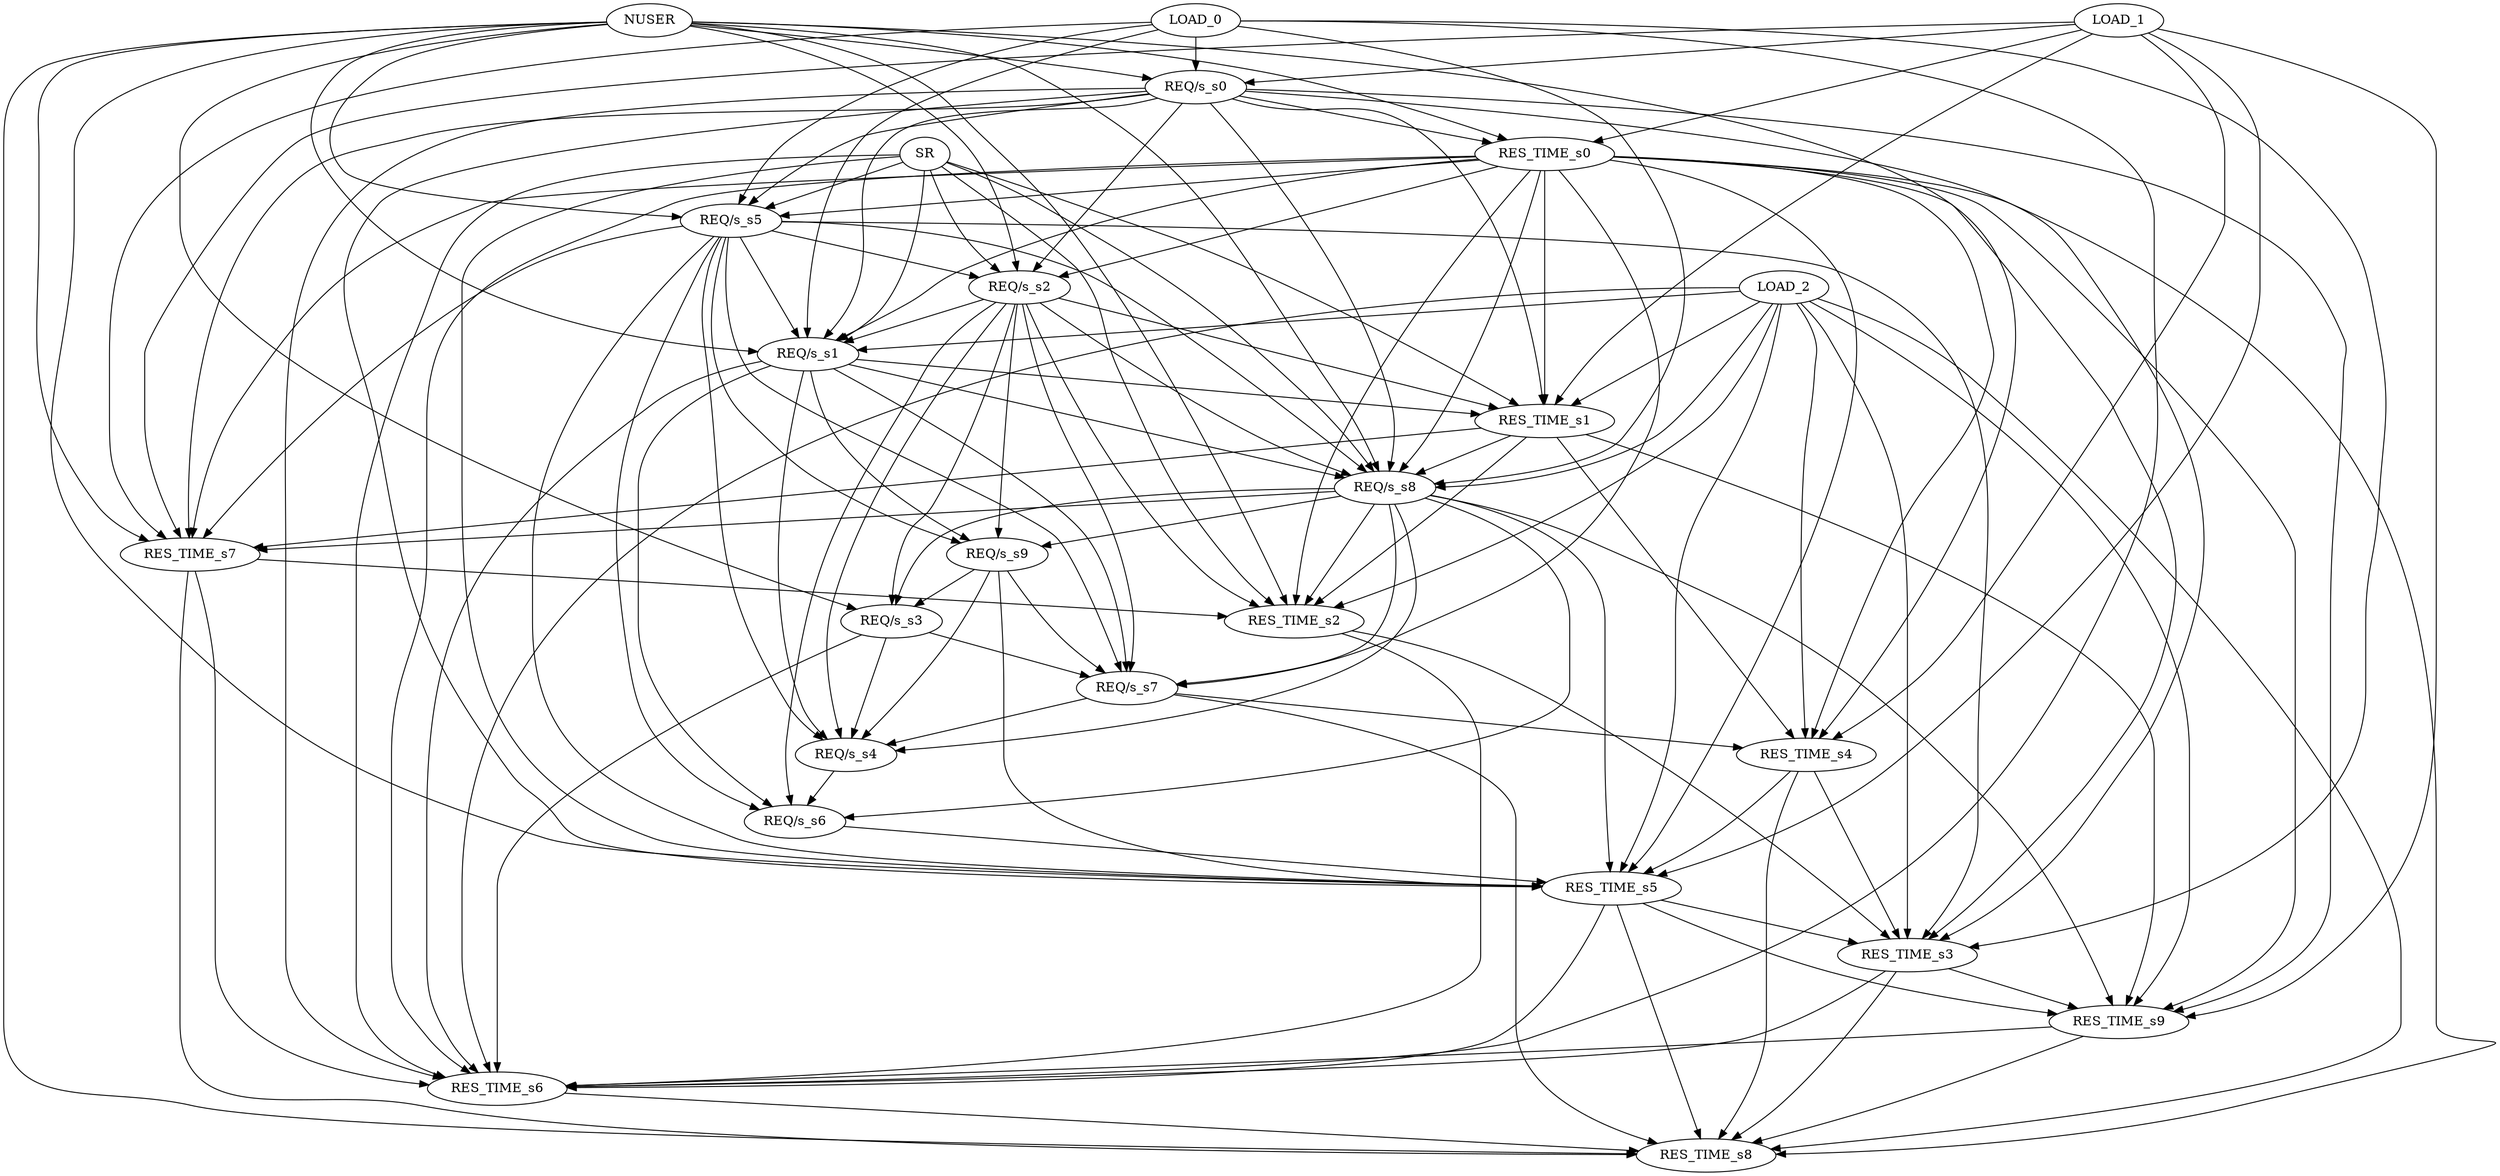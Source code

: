 strict digraph "" {
	NUSER -> "REQ/s_s0";
	NUSER -> "REQ/s_s1";
	NUSER -> "REQ/s_s2";
	NUSER -> "REQ/s_s3";
	NUSER -> "REQ/s_s5";
	NUSER -> "REQ/s_s8";
	NUSER -> RES_TIME_s0;
	NUSER -> RES_TIME_s2;
	NUSER -> RES_TIME_s4;
	NUSER -> RES_TIME_s5;
	NUSER -> RES_TIME_s7;
	NUSER -> RES_TIME_s8;
	LOAD_0 -> "REQ/s_s0";
	LOAD_0 -> "REQ/s_s1";
	LOAD_0 -> "REQ/s_s5";
	LOAD_0 -> "REQ/s_s8";
	LOAD_0 -> RES_TIME_s3;
	LOAD_0 -> RES_TIME_s6;
	LOAD_0 -> RES_TIME_s7;
	LOAD_1 -> "REQ/s_s0";
	LOAD_1 -> RES_TIME_s0;
	LOAD_1 -> RES_TIME_s1;
	LOAD_1 -> RES_TIME_s4;
	LOAD_1 -> RES_TIME_s5;
	LOAD_1 -> RES_TIME_s7;
	LOAD_1 -> RES_TIME_s9;
	LOAD_2 -> "REQ/s_s1";
	LOAD_2 -> "REQ/s_s8";
	LOAD_2 -> RES_TIME_s1;
	LOAD_2 -> RES_TIME_s2;
	LOAD_2 -> RES_TIME_s3;
	LOAD_2 -> RES_TIME_s4;
	LOAD_2 -> RES_TIME_s5;
	LOAD_2 -> RES_TIME_s6;
	LOAD_2 -> RES_TIME_s8;
	LOAD_2 -> RES_TIME_s9;
	SR -> "REQ/s_s1";
	SR -> "REQ/s_s2";
	SR -> "REQ/s_s5";
	SR -> "REQ/s_s8";
	SR -> RES_TIME_s1;
	SR -> RES_TIME_s2;
	SR -> RES_TIME_s5;
	SR -> RES_TIME_s6;
	"REQ/s_s0" -> "REQ/s_s1";
	"REQ/s_s0" -> "REQ/s_s2";
	"REQ/s_s0" -> "REQ/s_s5";
	"REQ/s_s0" -> "REQ/s_s8";
	"REQ/s_s0" -> RES_TIME_s0;
	"REQ/s_s0" -> RES_TIME_s1;
	"REQ/s_s0" -> RES_TIME_s3;
	"REQ/s_s0" -> RES_TIME_s5;
	"REQ/s_s0" -> RES_TIME_s6;
	"REQ/s_s0" -> RES_TIME_s7;
	"REQ/s_s0" -> RES_TIME_s9;
	"REQ/s_s1" -> "REQ/s_s4";
	"REQ/s_s1" -> "REQ/s_s6";
	"REQ/s_s1" -> "REQ/s_s7";
	"REQ/s_s1" -> "REQ/s_s8";
	"REQ/s_s1" -> "REQ/s_s9";
	"REQ/s_s1" -> RES_TIME_s1;
	"REQ/s_s1" -> RES_TIME_s6;
	"REQ/s_s2" -> "REQ/s_s1";
	"REQ/s_s2" -> "REQ/s_s3";
	"REQ/s_s2" -> "REQ/s_s4";
	"REQ/s_s2" -> "REQ/s_s6";
	"REQ/s_s2" -> "REQ/s_s7";
	"REQ/s_s2" -> "REQ/s_s8";
	"REQ/s_s2" -> "REQ/s_s9";
	"REQ/s_s2" -> RES_TIME_s1;
	"REQ/s_s2" -> RES_TIME_s2;
	"REQ/s_s3" -> "REQ/s_s4";
	"REQ/s_s3" -> "REQ/s_s7";
	"REQ/s_s3" -> RES_TIME_s6;
	"REQ/s_s4" -> "REQ/s_s6";
	"REQ/s_s5" -> "REQ/s_s1";
	"REQ/s_s5" -> "REQ/s_s2";
	"REQ/s_s5" -> "REQ/s_s4";
	"REQ/s_s5" -> "REQ/s_s6";
	"REQ/s_s5" -> "REQ/s_s7";
	"REQ/s_s5" -> "REQ/s_s8";
	"REQ/s_s5" -> "REQ/s_s9";
	"REQ/s_s5" -> RES_TIME_s3;
	"REQ/s_s5" -> RES_TIME_s5;
	"REQ/s_s5" -> RES_TIME_s7;
	"REQ/s_s6" -> RES_TIME_s5;
	"REQ/s_s7" -> "REQ/s_s4";
	"REQ/s_s7" -> RES_TIME_s4;
	"REQ/s_s7" -> RES_TIME_s8;
	"REQ/s_s8" -> "REQ/s_s3";
	"REQ/s_s8" -> "REQ/s_s4";
	"REQ/s_s8" -> "REQ/s_s6";
	"REQ/s_s8" -> "REQ/s_s7";
	"REQ/s_s8" -> "REQ/s_s9";
	"REQ/s_s8" -> RES_TIME_s2;
	"REQ/s_s8" -> RES_TIME_s5;
	"REQ/s_s8" -> RES_TIME_s7;
	"REQ/s_s8" -> RES_TIME_s9;
	"REQ/s_s9" -> "REQ/s_s3";
	"REQ/s_s9" -> "REQ/s_s4";
	"REQ/s_s9" -> "REQ/s_s7";
	"REQ/s_s9" -> RES_TIME_s5;
	RES_TIME_s0 -> "REQ/s_s1";
	RES_TIME_s0 -> "REQ/s_s2";
	RES_TIME_s0 -> "REQ/s_s5";
	RES_TIME_s0 -> "REQ/s_s7";
	RES_TIME_s0 -> "REQ/s_s8";
	RES_TIME_s0 -> RES_TIME_s1;
	RES_TIME_s0 -> RES_TIME_s2;
	RES_TIME_s0 -> RES_TIME_s3;
	RES_TIME_s0 -> RES_TIME_s4;
	RES_TIME_s0 -> RES_TIME_s5;
	RES_TIME_s0 -> RES_TIME_s6;
	RES_TIME_s0 -> RES_TIME_s7;
	RES_TIME_s0 -> RES_TIME_s8;
	RES_TIME_s0 -> RES_TIME_s9;
	RES_TIME_s1 -> "REQ/s_s8";
	RES_TIME_s1 -> RES_TIME_s2;
	RES_TIME_s1 -> RES_TIME_s4;
	RES_TIME_s1 -> RES_TIME_s7;
	RES_TIME_s1 -> RES_TIME_s9;
	RES_TIME_s2 -> RES_TIME_s3;
	RES_TIME_s2 -> RES_TIME_s6;
	RES_TIME_s3 -> RES_TIME_s6;
	RES_TIME_s3 -> RES_TIME_s8;
	RES_TIME_s3 -> RES_TIME_s9;
	RES_TIME_s4 -> RES_TIME_s3;
	RES_TIME_s4 -> RES_TIME_s5;
	RES_TIME_s4 -> RES_TIME_s8;
	RES_TIME_s5 -> RES_TIME_s3;
	RES_TIME_s5 -> RES_TIME_s6;
	RES_TIME_s5 -> RES_TIME_s8;
	RES_TIME_s5 -> RES_TIME_s9;
	RES_TIME_s6 -> RES_TIME_s8;
	RES_TIME_s7 -> RES_TIME_s2;
	RES_TIME_s7 -> RES_TIME_s6;
	RES_TIME_s7 -> RES_TIME_s8;
	RES_TIME_s9 -> RES_TIME_s6;
	RES_TIME_s9 -> RES_TIME_s8;
}
